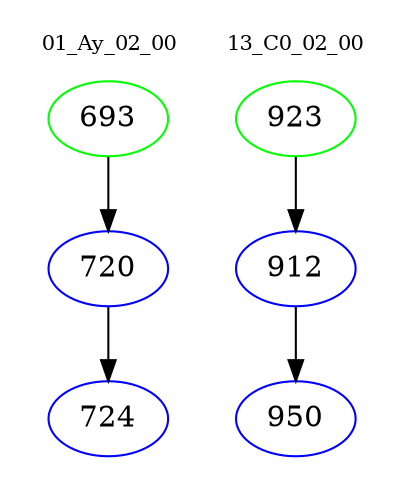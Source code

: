 digraph{
subgraph cluster_0 {
color = white
label = "01_Ay_02_00";
fontsize=10;
T0_693 [label="693", color="green"]
T0_693 -> T0_720 [color="black"]
T0_720 [label="720", color="blue"]
T0_720 -> T0_724 [color="black"]
T0_724 [label="724", color="blue"]
}
subgraph cluster_1 {
color = white
label = "13_C0_02_00";
fontsize=10;
T1_923 [label="923", color="green"]
T1_923 -> T1_912 [color="black"]
T1_912 [label="912", color="blue"]
T1_912 -> T1_950 [color="black"]
T1_950 [label="950", color="blue"]
}
}
